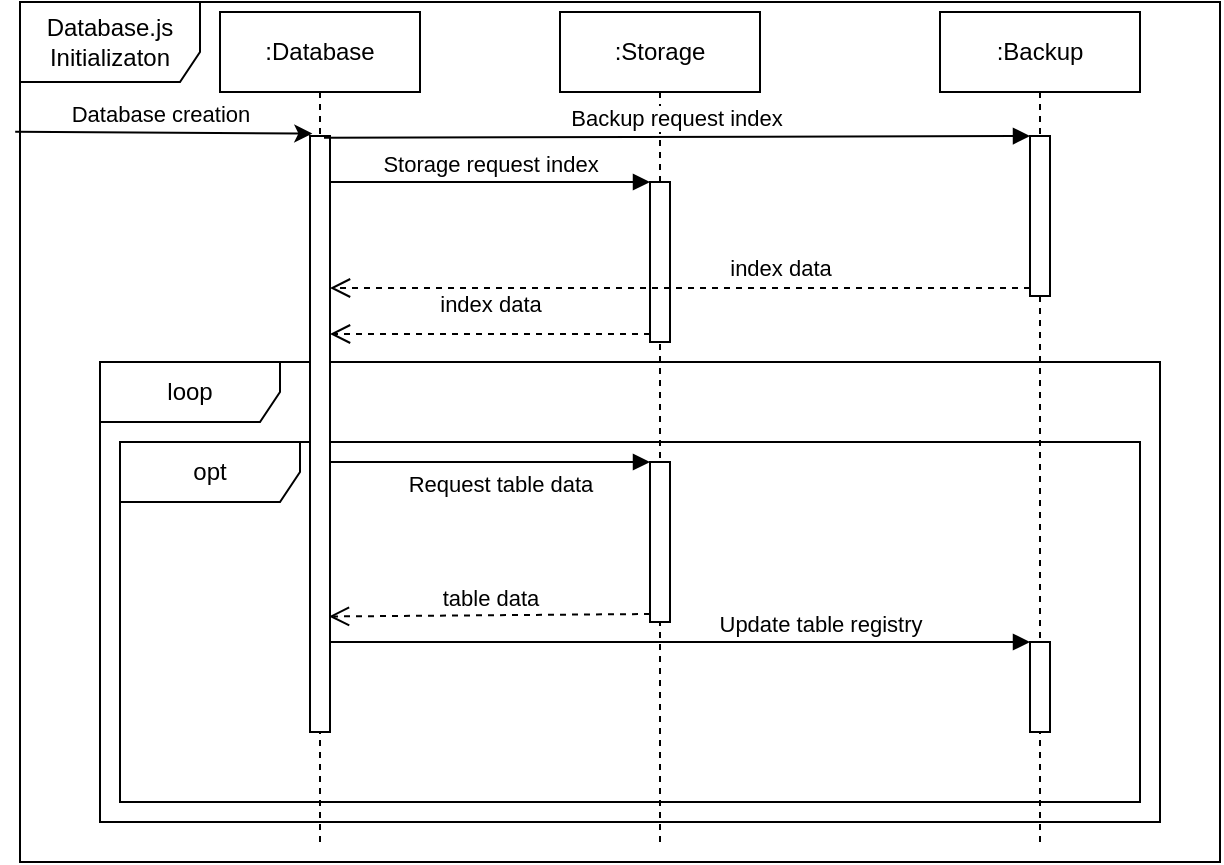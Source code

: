 <mxfile version="13.10.0" type="embed">
    <diagram id="3bSj6S4Pl7fqNOQJJIfe" name="Page-1">
        <mxGraphModel dx="1084" dy="637" grid="1" gridSize="10" guides="1" tooltips="1" connect="1" arrows="1" fold="1" page="1" pageScale="1" pageWidth="827" pageHeight="1169" math="0" shadow="0">
            <root>
                <mxCell id="0"/>
                <mxCell id="1" parent="0"/>
                <mxCell id="2" value="Database.js&lt;br&gt;Initializaton" style="shape=umlFrame;whiteSpace=wrap;html=1;width=90;height=40;" parent="1" vertex="1">
                    <mxGeometry x="130" y="110" width="600" height="430" as="geometry"/>
                </mxCell>
                <mxCell id="18" value="loop" style="shape=umlFrame;whiteSpace=wrap;html=1;width=90;height=30;" parent="1" vertex="1">
                    <mxGeometry x="170" y="290" width="530" height="230" as="geometry"/>
                </mxCell>
                <mxCell id="19" value="opt" style="shape=umlFrame;whiteSpace=wrap;html=1;width=90;height=30;" parent="1" vertex="1">
                    <mxGeometry x="180" y="330" width="510" height="180" as="geometry"/>
                </mxCell>
                <mxCell id="3" value=":Database" style="shape=umlLifeline;perimeter=lifelinePerimeter;whiteSpace=wrap;html=1;container=1;collapsible=0;recursiveResize=0;outlineConnect=0;" parent="1" vertex="1">
                    <mxGeometry x="230" y="115" width="100" height="415" as="geometry"/>
                </mxCell>
                <mxCell id="9" value="" style="html=1;points=[];perimeter=orthogonalPerimeter;" parent="3" vertex="1">
                    <mxGeometry x="45" y="62" width="10" height="298" as="geometry"/>
                </mxCell>
                <mxCell id="5" value=":Storage" style="shape=umlLifeline;perimeter=lifelinePerimeter;whiteSpace=wrap;html=1;container=1;collapsible=0;recursiveResize=0;outlineConnect=0;" parent="1" vertex="1">
                    <mxGeometry x="400" y="115" width="100" height="415" as="geometry"/>
                </mxCell>
                <mxCell id="12" value="" style="html=1;points=[];perimeter=orthogonalPerimeter;" parent="5" vertex="1">
                    <mxGeometry x="45" y="85" width="10" height="80" as="geometry"/>
                </mxCell>
                <mxCell id="21" value="" style="html=1;points=[];perimeter=orthogonalPerimeter;" parent="5" vertex="1">
                    <mxGeometry x="45" y="225" width="10" height="80" as="geometry"/>
                </mxCell>
                <mxCell id="6" value=":Backup" style="shape=umlLifeline;perimeter=lifelinePerimeter;whiteSpace=wrap;html=1;container=1;collapsible=0;recursiveResize=0;outlineConnect=0;" parent="1" vertex="1">
                    <mxGeometry x="590" y="115" width="100" height="415" as="geometry"/>
                </mxCell>
                <mxCell id="15" value="" style="html=1;points=[];perimeter=orthogonalPerimeter;" parent="6" vertex="1">
                    <mxGeometry x="45" y="62" width="10" height="80" as="geometry"/>
                </mxCell>
                <mxCell id="26" value="" style="html=1;points=[];perimeter=orthogonalPerimeter;" parent="6" vertex="1">
                    <mxGeometry x="45" y="315" width="10" height="45" as="geometry"/>
                </mxCell>
                <mxCell id="10" value="Database creation" style="endArrow=classic;html=1;entryX=0.117;entryY=-0.003;entryDx=0;entryDy=0;entryPerimeter=0;exitX=-0.004;exitY=0.19;exitDx=0;exitDy=0;exitPerimeter=0;" parent="1" edge="1">
                    <mxGeometry x="-0.026" y="9" width="50" height="50" relative="1" as="geometry">
                        <mxPoint x="127.6" y="174.9" as="sourcePoint"/>
                        <mxPoint x="276.17" y="175.805" as="targetPoint"/>
                        <mxPoint as="offset"/>
                    </mxGeometry>
                </mxCell>
                <mxCell id="13" value="Storage request index" style="html=1;verticalAlign=bottom;endArrow=block;entryX=0;entryY=0;" parent="1" source="9" target="12" edge="1">
                    <mxGeometry relative="1" as="geometry">
                        <mxPoint x="375" y="190" as="sourcePoint"/>
                    </mxGeometry>
                </mxCell>
                <mxCell id="14" value="index data" style="html=1;verticalAlign=bottom;endArrow=open;dashed=1;endSize=8;exitX=0;exitY=0.95;" parent="1" source="12" target="9" edge="1">
                    <mxGeometry y="-6" relative="1" as="geometry">
                        <mxPoint x="375" y="266" as="targetPoint"/>
                        <mxPoint as="offset"/>
                    </mxGeometry>
                </mxCell>
                <mxCell id="16" value="Backup request index" style="html=1;verticalAlign=bottom;endArrow=block;entryX=0;entryY=0;exitX=0.7;exitY=0.003;exitDx=0;exitDy=0;exitPerimeter=0;" parent="1" source="9" target="15" edge="1">
                    <mxGeometry relative="1" as="geometry">
                        <mxPoint x="565" y="186" as="sourcePoint"/>
                    </mxGeometry>
                </mxCell>
                <mxCell id="17" value="index data" style="html=1;verticalAlign=bottom;endArrow=open;dashed=1;endSize=8;exitX=0;exitY=0.95;" parent="1" source="15" target="9" edge="1">
                    <mxGeometry x="-0.282" y="-1" relative="1" as="geometry">
                        <mxPoint x="565" y="262" as="targetPoint"/>
                        <mxPoint as="offset"/>
                    </mxGeometry>
                </mxCell>
                <mxCell id="22" value="Request table data" style="html=1;verticalAlign=bottom;endArrow=block;entryX=0;entryY=0;" parent="1" source="9" target="21" edge="1">
                    <mxGeometry x="0.062" y="-20" relative="1" as="geometry">
                        <mxPoint x="375" y="340" as="sourcePoint"/>
                        <mxPoint as="offset"/>
                    </mxGeometry>
                </mxCell>
                <mxCell id="24" value="" style="html=1;points=[];perimeter=orthogonalPerimeter;" parent="1" vertex="1">
                    <mxGeometry x="445" y="340" width="10" height="80" as="geometry"/>
                </mxCell>
                <mxCell id="25" value="table data" style="html=1;verticalAlign=bottom;endArrow=open;dashed=1;endSize=8;exitX=0;exitY=0.95;entryX=0.95;entryY=0.78;entryDx=0;entryDy=0;entryPerimeter=0;" parent="1" source="24" edge="1">
                    <mxGeometry relative="1" as="geometry">
                        <mxPoint x="284.5" y="417.24" as="targetPoint"/>
                    </mxGeometry>
                </mxCell>
                <mxCell id="27" value="Update table registry" style="html=1;verticalAlign=bottom;endArrow=block;entryX=0;entryY=0;" parent="1" source="9" target="26" edge="1">
                    <mxGeometry x="0.4" relative="1" as="geometry">
                        <mxPoint x="565" y="430" as="sourcePoint"/>
                        <mxPoint as="offset"/>
                    </mxGeometry>
                </mxCell>
            </root>
        </mxGraphModel>
    </diagram>
</mxfile>